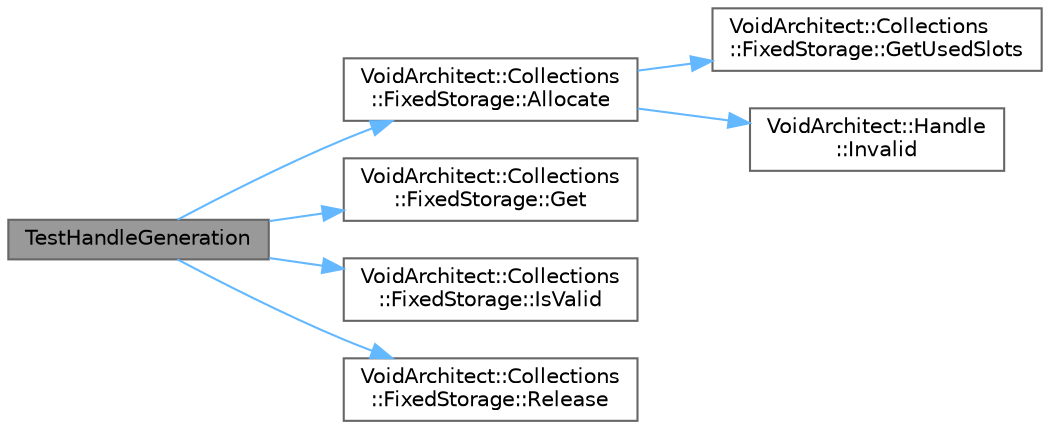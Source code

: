 digraph "TestHandleGeneration"
{
 // LATEX_PDF_SIZE
  bgcolor="transparent";
  edge [fontname=Helvetica,fontsize=10,labelfontname=Helvetica,labelfontsize=10];
  node [fontname=Helvetica,fontsize=10,shape=box,height=0.2,width=0.4];
  rankdir="LR";
  Node1 [id="Node000001",label="TestHandleGeneration",height=0.2,width=0.4,color="gray40", fillcolor="grey60", style="filled", fontcolor="black",tooltip="Test handle generation and ABA prevention."];
  Node1 -> Node2 [id="edge1_Node000001_Node000002",color="steelblue1",style="solid",tooltip=" "];
  Node2 [id="Node000002",label="VoidArchitect::Collections\l::FixedStorage::Allocate",height=0.2,width=0.4,color="grey40", fillcolor="white", style="filled",URL="$class_void_architect_1_1_collections_1_1_fixed_storage.html#a9f4828c0199ff0cd6a2f08f7622e3e78",tooltip="Allocate a new slot and construct object in-place."];
  Node2 -> Node3 [id="edge2_Node000002_Node000003",color="steelblue1",style="solid",tooltip=" "];
  Node3 [id="Node000003",label="VoidArchitect::Collections\l::FixedStorage::GetUsedSlots",height=0.2,width=0.4,color="grey40", fillcolor="white", style="filled",URL="$class_void_architect_1_1_collections_1_1_fixed_storage.html#a005394a788ffe413201e38331689de39",tooltip="Get the number of currently allocated slots."];
  Node2 -> Node4 [id="edge3_Node000002_Node000004",color="steelblue1",style="solid",tooltip=" "];
  Node4 [id="Node000004",label="VoidArchitect::Handle\l::Invalid",height=0.2,width=0.4,color="grey40", fillcolor="white", style="filled",URL="$struct_void_architect_1_1_handle.html#a791780bb18d11208b419903a9086b937",tooltip="Create an explicitly invalid handle."];
  Node1 -> Node5 [id="edge4_Node000001_Node000005",color="steelblue1",style="solid",tooltip=" "];
  Node5 [id="Node000005",label="VoidArchitect::Collections\l::FixedStorage::Get",height=0.2,width=0.4,color="grey40", fillcolor="white", style="filled",URL="$class_void_architect_1_1_collections_1_1_fixed_storage.html#a721d4fae44f875c5946058de2effd441",tooltip="Get mutable object by handle."];
  Node1 -> Node6 [id="edge5_Node000001_Node000006",color="steelblue1",style="solid",tooltip=" "];
  Node6 [id="Node000006",label="VoidArchitect::Collections\l::FixedStorage::IsValid",height=0.2,width=0.4,color="grey40", fillcolor="white", style="filled",URL="$class_void_architect_1_1_collections_1_1_fixed_storage.html#ad0eee9c51c6341c404d860cc841ec73b",tooltip="Check if handle references a valid object."];
  Node1 -> Node7 [id="edge6_Node000001_Node000007",color="steelblue1",style="solid",tooltip=" "];
  Node7 [id="Node000007",label="VoidArchitect::Collections\l::FixedStorage::Release",height=0.2,width=0.4,color="grey40", fillcolor="white", style="filled",URL="$class_void_architect_1_1_collections_1_1_fixed_storage.html#a135e8dbe28a28e611e9c292ca82be518",tooltip="Release a slot and destruct the object."];
}
